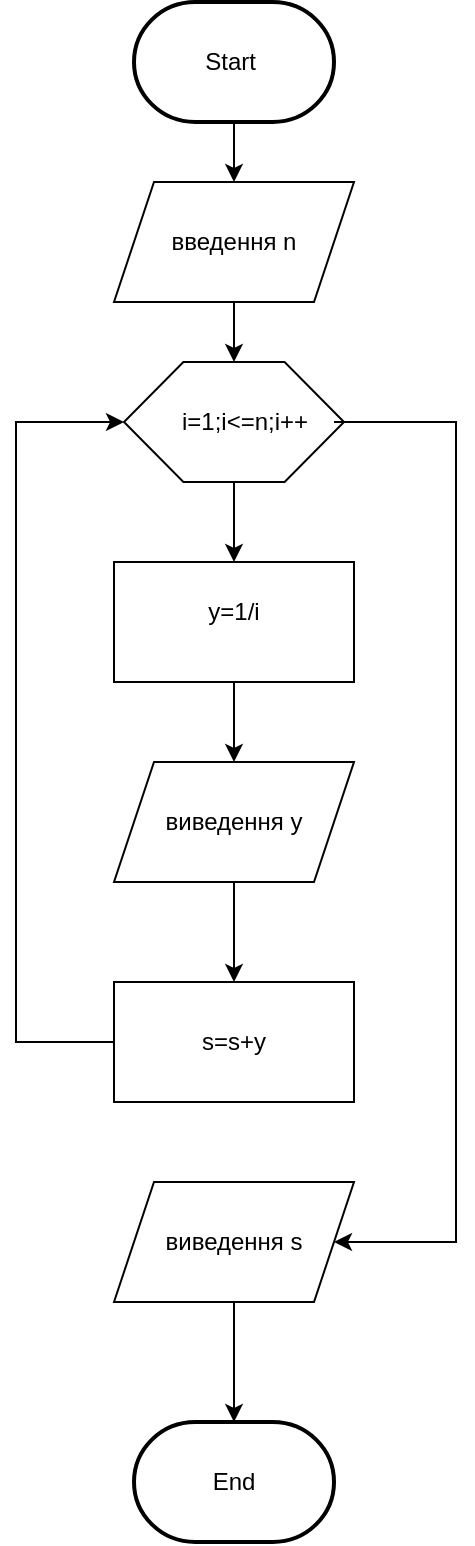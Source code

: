 <mxfile version="22.0.4" type="github" pages="2">
  <diagram name="Страница — 1" id="mOSZ8Xtifah412nOXk52">
    <mxGraphModel dx="1383" dy="770" grid="1" gridSize="10" guides="1" tooltips="1" connect="1" arrows="1" fold="1" page="1" pageScale="1" pageWidth="827" pageHeight="1169" math="0" shadow="0">
      <root>
        <mxCell id="0" />
        <mxCell id="1" parent="0" />
        <mxCell id="GvvsQD2-Lsku6Irk41EE-4" value="" style="edgeStyle=orthogonalEdgeStyle;rounded=0;orthogonalLoop=1;jettySize=auto;html=1;" parent="1" source="GvvsQD2-Lsku6Irk41EE-2" target="GvvsQD2-Lsku6Irk41EE-3" edge="1">
          <mxGeometry relative="1" as="geometry" />
        </mxCell>
        <mxCell id="GvvsQD2-Lsku6Irk41EE-2" value="Start&amp;nbsp;" style="strokeWidth=2;html=1;shape=mxgraph.flowchart.terminator;whiteSpace=wrap;" parent="1" vertex="1">
          <mxGeometry x="340" y="30" width="100" height="60" as="geometry" />
        </mxCell>
        <mxCell id="GvvsQD2-Lsku6Irk41EE-6" value="" style="edgeStyle=orthogonalEdgeStyle;rounded=0;orthogonalLoop=1;jettySize=auto;html=1;" parent="1" source="GvvsQD2-Lsku6Irk41EE-3" target="GvvsQD2-Lsku6Irk41EE-5" edge="1">
          <mxGeometry relative="1" as="geometry" />
        </mxCell>
        <mxCell id="GvvsQD2-Lsku6Irk41EE-3" value="введення n" style="shape=parallelogram;perimeter=parallelogramPerimeter;whiteSpace=wrap;html=1;fixedSize=1;" parent="1" vertex="1">
          <mxGeometry x="330" y="120" width="120" height="60" as="geometry" />
        </mxCell>
        <mxCell id="GvvsQD2-Lsku6Irk41EE-9" value="" style="edgeStyle=orthogonalEdgeStyle;rounded=0;orthogonalLoop=1;jettySize=auto;html=1;" parent="1" source="GvvsQD2-Lsku6Irk41EE-5" target="GvvsQD2-Lsku6Irk41EE-8" edge="1">
          <mxGeometry relative="1" as="geometry" />
        </mxCell>
        <mxCell id="GvvsQD2-Lsku6Irk41EE-5" value="" style="verticalLabelPosition=bottom;verticalAlign=top;html=1;shape=hexagon;perimeter=hexagonPerimeter2;arcSize=6;size=0.27;" parent="1" vertex="1">
          <mxGeometry x="335" y="210" width="110" height="60" as="geometry" />
        </mxCell>
        <mxCell id="GvvsQD2-Lsku6Irk41EE-15" style="edgeStyle=orthogonalEdgeStyle;rounded=0;orthogonalLoop=1;jettySize=auto;html=1;entryX=1;entryY=0.5;entryDx=0;entryDy=0;" parent="1" source="GvvsQD2-Lsku6Irk41EE-7" target="GvvsQD2-Lsku6Irk41EE-16" edge="1">
          <mxGeometry relative="1" as="geometry">
            <mxPoint x="500" y="650" as="targetPoint" />
            <Array as="points">
              <mxPoint x="501" y="240" />
              <mxPoint x="501" y="650" />
            </Array>
          </mxGeometry>
        </mxCell>
        <mxCell id="GvvsQD2-Lsku6Irk41EE-7" value="i=1;i&amp;lt;=n;i++" style="text;html=1;align=center;verticalAlign=middle;resizable=0;points=[];autosize=1;strokeColor=none;fillColor=none;" parent="1" vertex="1">
          <mxGeometry x="350" y="225" width="90" height="30" as="geometry" />
        </mxCell>
        <mxCell id="GvvsQD2-Lsku6Irk41EE-11" value="" style="edgeStyle=orthogonalEdgeStyle;rounded=0;orthogonalLoop=1;jettySize=auto;html=1;" parent="1" source="GvvsQD2-Lsku6Irk41EE-8" target="GvvsQD2-Lsku6Irk41EE-10" edge="1">
          <mxGeometry relative="1" as="geometry" />
        </mxCell>
        <mxCell id="GvvsQD2-Lsku6Irk41EE-8" value="&lt;p style=&quot;line-height: 100%;&quot;&gt;y=1/i&lt;/p&gt;" style="whiteSpace=wrap;html=1;verticalAlign=top;arcSize=6;" parent="1" vertex="1">
          <mxGeometry x="330" y="310" width="120" height="60" as="geometry" />
        </mxCell>
        <mxCell id="GvvsQD2-Lsku6Irk41EE-13" value="" style="edgeStyle=orthogonalEdgeStyle;rounded=0;orthogonalLoop=1;jettySize=auto;html=1;" parent="1" source="GvvsQD2-Lsku6Irk41EE-10" target="GvvsQD2-Lsku6Irk41EE-12" edge="1">
          <mxGeometry relative="1" as="geometry" />
        </mxCell>
        <mxCell id="GvvsQD2-Lsku6Irk41EE-10" value="виведення y" style="shape=parallelogram;perimeter=parallelogramPerimeter;whiteSpace=wrap;html=1;fixedSize=1;" parent="1" vertex="1">
          <mxGeometry x="330" y="410" width="120" height="60" as="geometry" />
        </mxCell>
        <mxCell id="GvvsQD2-Lsku6Irk41EE-14" style="edgeStyle=orthogonalEdgeStyle;rounded=0;orthogonalLoop=1;jettySize=auto;html=1;entryX=0;entryY=0.5;entryDx=0;entryDy=0;" parent="1" source="GvvsQD2-Lsku6Irk41EE-12" target="GvvsQD2-Lsku6Irk41EE-5" edge="1">
          <mxGeometry relative="1" as="geometry">
            <mxPoint x="280" y="240" as="targetPoint" />
            <Array as="points">
              <mxPoint x="281" y="550" />
              <mxPoint x="281" y="240" />
            </Array>
          </mxGeometry>
        </mxCell>
        <mxCell id="GvvsQD2-Lsku6Irk41EE-12" value="s=s+y" style="whiteSpace=wrap;html=1;" parent="1" vertex="1">
          <mxGeometry x="330" y="520" width="120" height="60" as="geometry" />
        </mxCell>
        <mxCell id="GvvsQD2-Lsku6Irk41EE-18" value="" style="edgeStyle=orthogonalEdgeStyle;rounded=0;orthogonalLoop=1;jettySize=auto;html=1;" parent="1" source="GvvsQD2-Lsku6Irk41EE-16" target="GvvsQD2-Lsku6Irk41EE-17" edge="1">
          <mxGeometry relative="1" as="geometry" />
        </mxCell>
        <mxCell id="GvvsQD2-Lsku6Irk41EE-16" value="виведення s" style="shape=parallelogram;perimeter=parallelogramPerimeter;whiteSpace=wrap;html=1;fixedSize=1;" parent="1" vertex="1">
          <mxGeometry x="330" y="620" width="120" height="60" as="geometry" />
        </mxCell>
        <mxCell id="GvvsQD2-Lsku6Irk41EE-17" value="End" style="strokeWidth=2;html=1;shape=mxgraph.flowchart.terminator;whiteSpace=wrap;" parent="1" vertex="1">
          <mxGeometry x="340" y="740" width="100" height="60" as="geometry" />
        </mxCell>
      </root>
    </mxGraphModel>
  </diagram>
  <diagram id="A9AXFGZX9VTPyaNcwqTA" name="Страница — 2">
    <mxGraphModel dx="1383" dy="770" grid="1" gridSize="10" guides="1" tooltips="1" connect="1" arrows="1" fold="1" page="1" pageScale="1" pageWidth="827" pageHeight="1169" math="0" shadow="0">
      <root>
        <mxCell id="0" />
        <mxCell id="1" parent="0" />
        <mxCell id="POJ0zuppgc0DE1Jbix0e-3" value="" style="edgeStyle=orthogonalEdgeStyle;rounded=0;orthogonalLoop=1;jettySize=auto;html=1;" edge="1" parent="1" source="POJ0zuppgc0DE1Jbix0e-1" target="POJ0zuppgc0DE1Jbix0e-2">
          <mxGeometry relative="1" as="geometry" />
        </mxCell>
        <mxCell id="POJ0zuppgc0DE1Jbix0e-1" value="Start&amp;nbsp;" style="strokeWidth=2;html=1;shape=mxgraph.flowchart.terminator;whiteSpace=wrap;" vertex="1" parent="1">
          <mxGeometry x="364" y="100" width="100" height="60" as="geometry" />
        </mxCell>
        <mxCell id="POJ0zuppgc0DE1Jbix0e-5" value="" style="edgeStyle=orthogonalEdgeStyle;rounded=0;orthogonalLoop=1;jettySize=auto;html=1;" edge="1" parent="1" source="POJ0zuppgc0DE1Jbix0e-2" target="POJ0zuppgc0DE1Jbix0e-4">
          <mxGeometry relative="1" as="geometry" />
        </mxCell>
        <mxCell id="POJ0zuppgc0DE1Jbix0e-2" value="виведення n1,n2,h" style="shape=parallelogram;perimeter=parallelogramPerimeter;whiteSpace=wrap;html=1;fixedSize=1;" vertex="1" parent="1">
          <mxGeometry x="354" y="200" width="120" height="60" as="geometry" />
        </mxCell>
        <mxCell id="POJ0zuppgc0DE1Jbix0e-7" value="" style="edgeStyle=orthogonalEdgeStyle;rounded=0;orthogonalLoop=1;jettySize=auto;html=1;" edge="1" parent="1" source="POJ0zuppgc0DE1Jbix0e-4" target="POJ0zuppgc0DE1Jbix0e-6">
          <mxGeometry relative="1" as="geometry" />
        </mxCell>
        <mxCell id="POJ0zuppgc0DE1Jbix0e-11" style="edgeStyle=orthogonalEdgeStyle;rounded=0;orthogonalLoop=1;jettySize=auto;html=1;entryX=1;entryY=0.5;entryDx=0;entryDy=0;entryPerimeter=0;" edge="1" parent="1" source="POJ0zuppgc0DE1Jbix0e-4" target="POJ0zuppgc0DE1Jbix0e-12">
          <mxGeometry relative="1" as="geometry">
            <mxPoint x="550" y="630" as="targetPoint" />
            <Array as="points">
              <mxPoint x="551" y="340" />
              <mxPoint x="551" y="630" />
            </Array>
          </mxGeometry>
        </mxCell>
        <mxCell id="POJ0zuppgc0DE1Jbix0e-4" value="x=n1;x&amp;lt;=n2;x=x+h" style="shape=hexagon;perimeter=hexagonPerimeter2;whiteSpace=wrap;html=1;fixedSize=1;" vertex="1" parent="1">
          <mxGeometry x="354" y="300" width="120" height="80" as="geometry" />
        </mxCell>
        <mxCell id="POJ0zuppgc0DE1Jbix0e-9" value="" style="edgeStyle=orthogonalEdgeStyle;rounded=0;orthogonalLoop=1;jettySize=auto;html=1;" edge="1" parent="1" source="POJ0zuppgc0DE1Jbix0e-6" target="POJ0zuppgc0DE1Jbix0e-8">
          <mxGeometry relative="1" as="geometry" />
        </mxCell>
        <mxCell id="POJ0zuppgc0DE1Jbix0e-6" value="y=1/exp(x)&lt;br&gt;z=log(x/2. + 0.1)" style="whiteSpace=wrap;html=1;" vertex="1" parent="1">
          <mxGeometry x="354" y="410" width="120" height="60" as="geometry" />
        </mxCell>
        <mxCell id="POJ0zuppgc0DE1Jbix0e-10" style="edgeStyle=orthogonalEdgeStyle;rounded=0;orthogonalLoop=1;jettySize=auto;html=1;" edge="1" parent="1" source="POJ0zuppgc0DE1Jbix0e-8" target="POJ0zuppgc0DE1Jbix0e-4">
          <mxGeometry relative="1" as="geometry">
            <mxPoint x="300" y="340" as="targetPoint" />
            <Array as="points">
              <mxPoint x="301" y="540" />
              <mxPoint x="301" y="340" />
            </Array>
          </mxGeometry>
        </mxCell>
        <mxCell id="POJ0zuppgc0DE1Jbix0e-8" value="виведення x,y,z" style="shape=parallelogram;perimeter=parallelogramPerimeter;whiteSpace=wrap;html=1;fixedSize=1;" vertex="1" parent="1">
          <mxGeometry x="354" y="510" width="120" height="60" as="geometry" />
        </mxCell>
        <mxCell id="POJ0zuppgc0DE1Jbix0e-12" value="End" style="strokeWidth=2;html=1;shape=mxgraph.flowchart.terminator;whiteSpace=wrap;" vertex="1" parent="1">
          <mxGeometry x="364" y="600" width="100" height="60" as="geometry" />
        </mxCell>
      </root>
    </mxGraphModel>
  </diagram>
</mxfile>
